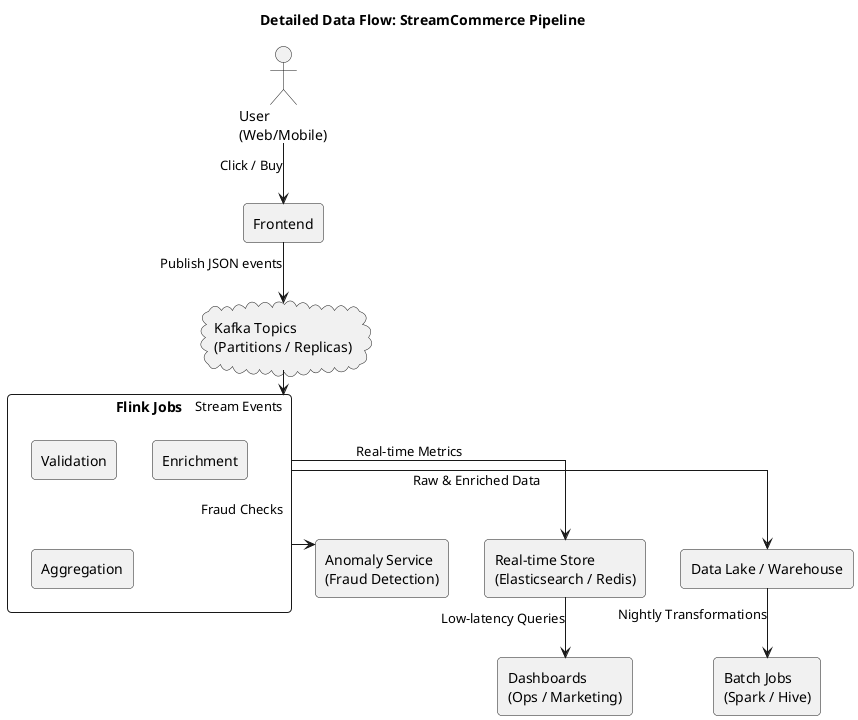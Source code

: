 @startuml
title Detailed Data Flow: StreamCommerce Pipeline

skinparam shadowing false
skinparam linetype ortho
skinparam rectangle {
  roundCorner 8
}

' Actors and initial components
actor "User\n(Web/Mobile)" as User
rectangle "Frontend" as FE
cloud "Kafka Topics\n(Partitions / Replicas)" as Kafka

' Flink job components clearly grouped
rectangle "Flink Jobs" as Flink {
  rectangle "Validation" as Val
  rectangle "Enrichment" as Enrich
  rectangle "Aggregation" as Agg
}

' Downstream components
rectangle "Anomaly Service\n(Fraud Detection)" as Anomaly
rectangle "Real-time Store\n(Elasticsearch / Redis)" as RTStore
rectangle "Data Lake / Warehouse" as DataLake
rectangle "Batch Jobs\n(Spark / Hive)" as Batch
rectangle "Dashboards\n(Ops / Marketing)" as Dashboards

' Data flow connections
User --> FE : Click / Buy
FE --> Kafka : Publish JSON events
Kafka --> Flink : Stream Events

Flink --> RTStore : Real-time Metrics
Flink --> DataLake : Raw & Enriched Data
Flink --> Anomaly : Fraud Checks

RTStore --> Dashboards : Low-latency Queries
DataLake --> Batch : Nightly Transformations

@enduml
